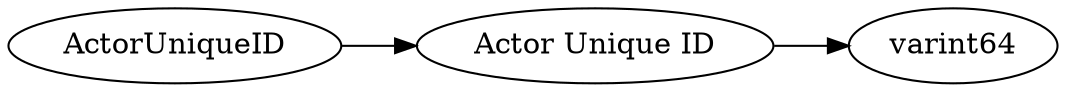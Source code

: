 digraph "ActorUniqueID" {
rankdir = LR
2
2 -> 3
3 -> 4

2 [label="ActorUniqueID",comment="name: \"ActorUniqueID\", typeName: \"\", id: 2, branchId: 0, recurseId: -1, attributes: 0, notes: \"\""];
3 [label="Actor Unique ID",comment="name: \"Actor Unique ID\", typeName: \"\", id: 3, branchId: 0, recurseId: -1, attributes: 0, notes: \"\""];
4 [label="varint64",comment="name: \"varint64\", typeName: \"\", id: 4, branchId: 0, recurseId: -1, attributes: 512, notes: \"\""];
{ rank = max;4}

}
